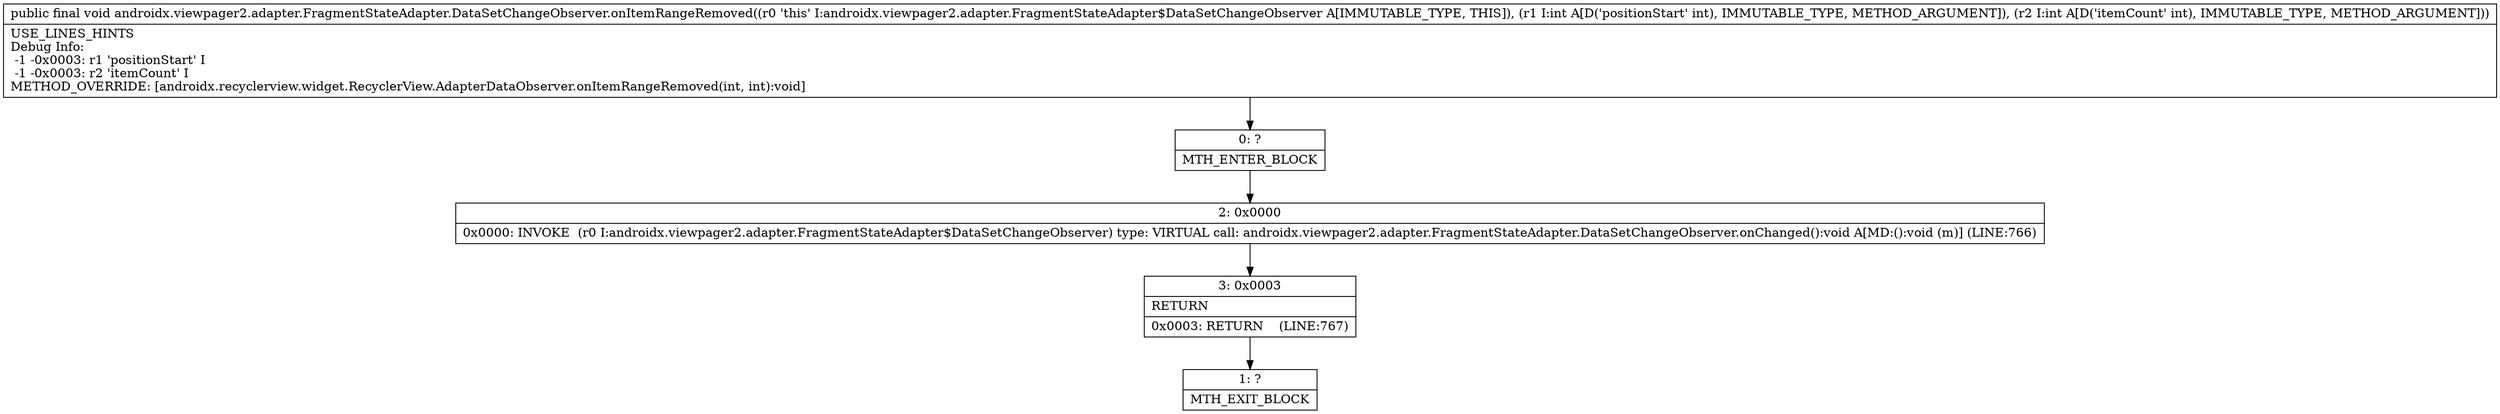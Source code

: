 digraph "CFG forandroidx.viewpager2.adapter.FragmentStateAdapter.DataSetChangeObserver.onItemRangeRemoved(II)V" {
Node_0 [shape=record,label="{0\:\ ?|MTH_ENTER_BLOCK\l}"];
Node_2 [shape=record,label="{2\:\ 0x0000|0x0000: INVOKE  (r0 I:androidx.viewpager2.adapter.FragmentStateAdapter$DataSetChangeObserver) type: VIRTUAL call: androidx.viewpager2.adapter.FragmentStateAdapter.DataSetChangeObserver.onChanged():void A[MD:():void (m)] (LINE:766)\l}"];
Node_3 [shape=record,label="{3\:\ 0x0003|RETURN\l|0x0003: RETURN    (LINE:767)\l}"];
Node_1 [shape=record,label="{1\:\ ?|MTH_EXIT_BLOCK\l}"];
MethodNode[shape=record,label="{public final void androidx.viewpager2.adapter.FragmentStateAdapter.DataSetChangeObserver.onItemRangeRemoved((r0 'this' I:androidx.viewpager2.adapter.FragmentStateAdapter$DataSetChangeObserver A[IMMUTABLE_TYPE, THIS]), (r1 I:int A[D('positionStart' int), IMMUTABLE_TYPE, METHOD_ARGUMENT]), (r2 I:int A[D('itemCount' int), IMMUTABLE_TYPE, METHOD_ARGUMENT]))  | USE_LINES_HINTS\lDebug Info:\l  \-1 \-0x0003: r1 'positionStart' I\l  \-1 \-0x0003: r2 'itemCount' I\lMETHOD_OVERRIDE: [androidx.recyclerview.widget.RecyclerView.AdapterDataObserver.onItemRangeRemoved(int, int):void]\l}"];
MethodNode -> Node_0;Node_0 -> Node_2;
Node_2 -> Node_3;
Node_3 -> Node_1;
}

